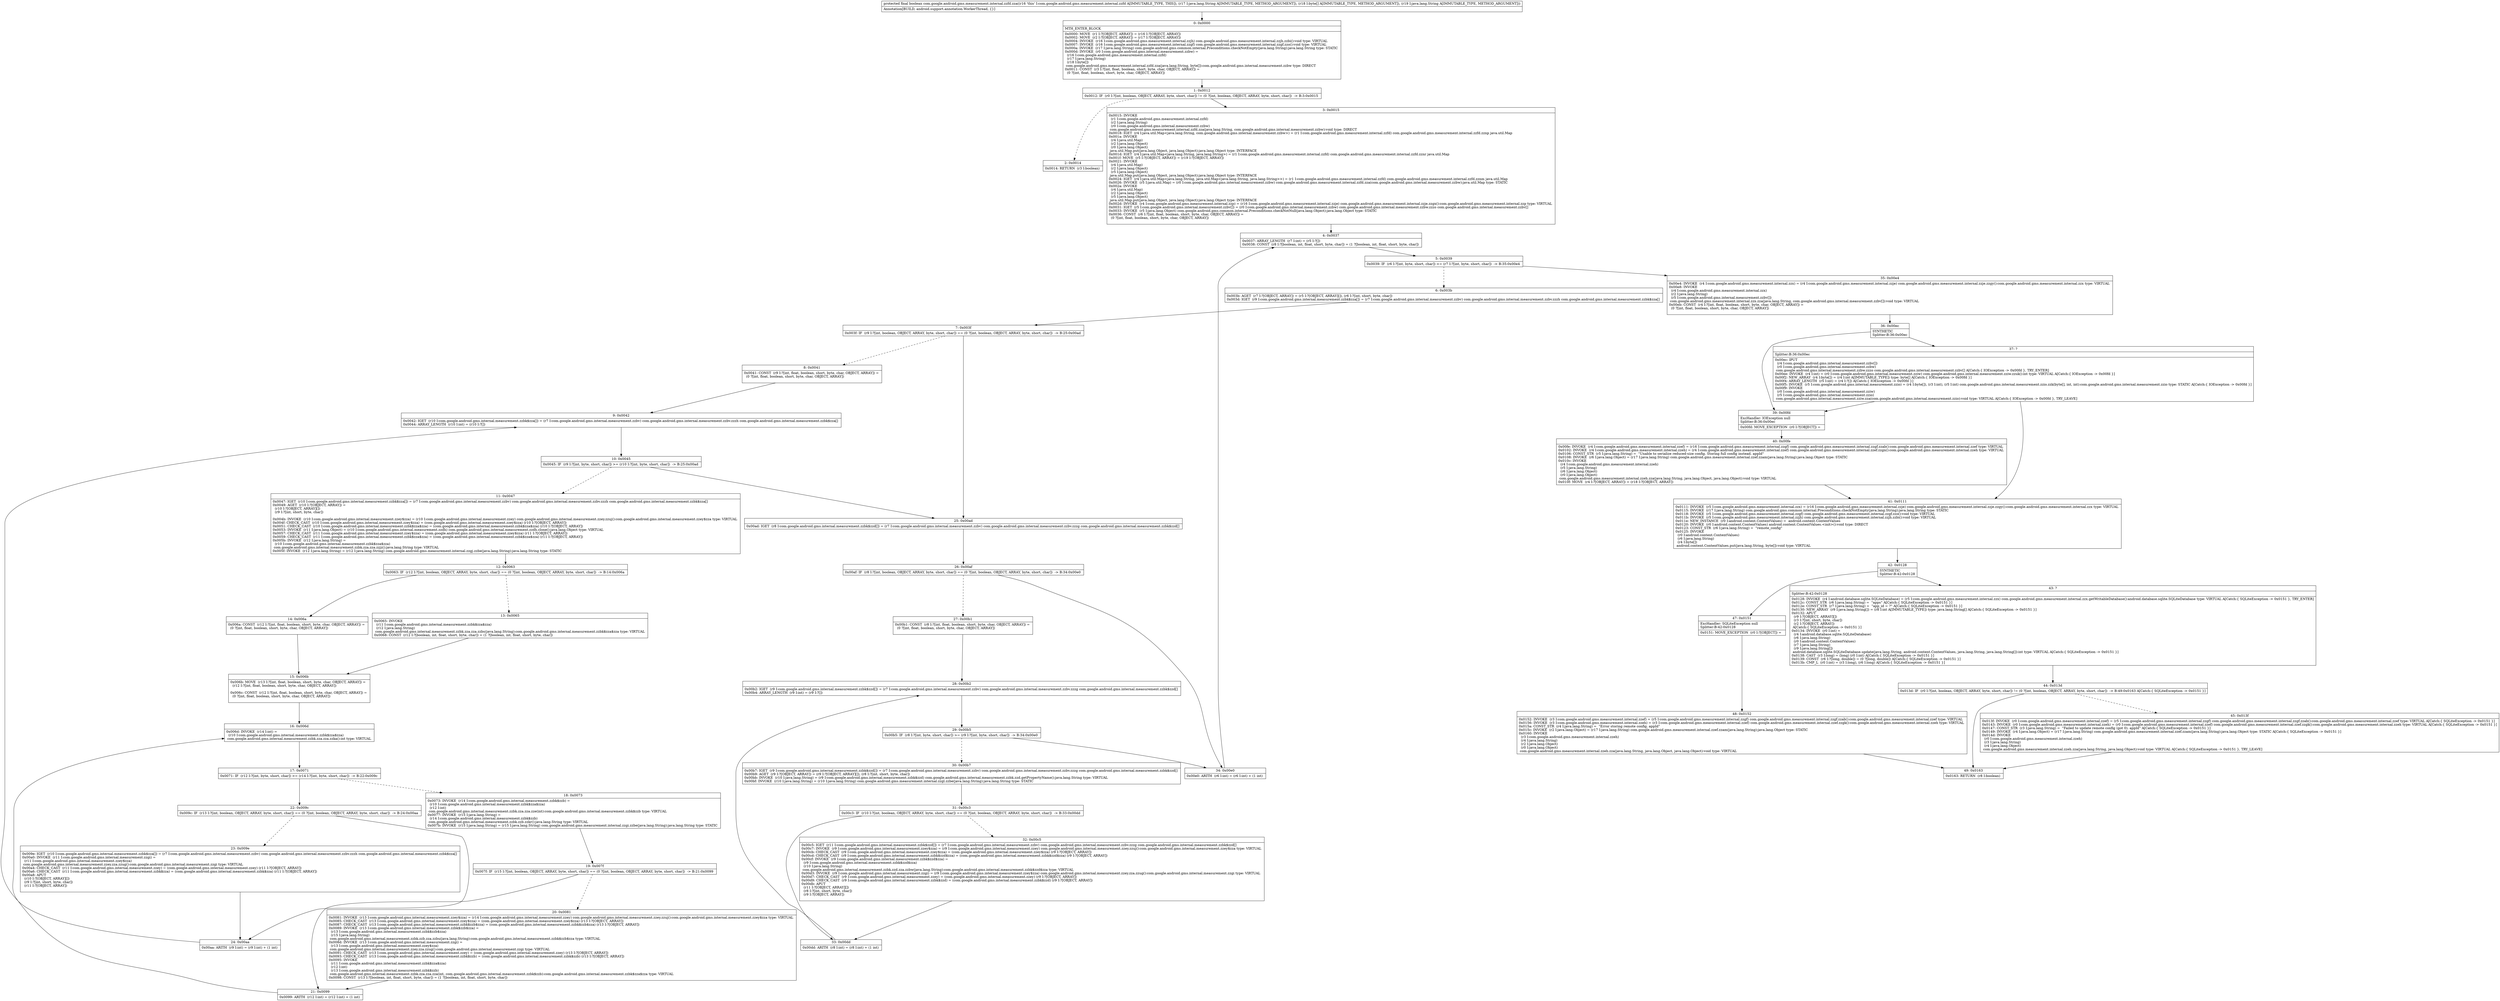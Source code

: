 digraph "CFG forcom.google.android.gms.measurement.internal.zzfd.zza(Ljava\/lang\/String;[BLjava\/lang\/String;)Z" {
Node_0 [shape=record,label="{0\:\ 0x0000|MTH_ENTER_BLOCK\l|0x0000: MOVE  (r1 I:?[OBJECT, ARRAY]) = (r16 I:?[OBJECT, ARRAY]) \l0x0002: MOVE  (r2 I:?[OBJECT, ARRAY]) = (r17 I:?[OBJECT, ARRAY]) \l0x0004: INVOKE  (r16 I:com.google.android.gms.measurement.internal.zzjh) com.google.android.gms.measurement.internal.zzjh.zzbi():void type: VIRTUAL \l0x0007: INVOKE  (r16 I:com.google.android.gms.measurement.internal.zzgf) com.google.android.gms.measurement.internal.zzgf.zzo():void type: VIRTUAL \l0x000a: INVOKE  (r17 I:java.lang.String) com.google.android.gms.common.internal.Preconditions.checkNotEmpty(java.lang.String):java.lang.String type: STATIC \l0x000d: INVOKE  (r0 I:com.google.android.gms.internal.measurement.zzbw) = \l  (r16 I:com.google.android.gms.measurement.internal.zzfd)\l  (r17 I:java.lang.String)\l  (r18 I:byte[])\l com.google.android.gms.measurement.internal.zzfd.zza(java.lang.String, byte[]):com.google.android.gms.internal.measurement.zzbw type: DIRECT \l0x0011: CONST  (r3 I:?[int, float, boolean, short, byte, char, OBJECT, ARRAY]) = \l  (0 ?[int, float, boolean, short, byte, char, OBJECT, ARRAY])\l \l}"];
Node_1 [shape=record,label="{1\:\ 0x0012|0x0012: IF  (r0 I:?[int, boolean, OBJECT, ARRAY, byte, short, char]) != (0 ?[int, boolean, OBJECT, ARRAY, byte, short, char])  \-\> B:3:0x0015 \l}"];
Node_2 [shape=record,label="{2\:\ 0x0014|0x0014: RETURN  (r3 I:boolean) \l}"];
Node_3 [shape=record,label="{3\:\ 0x0015|0x0015: INVOKE  \l  (r1 I:com.google.android.gms.measurement.internal.zzfd)\l  (r2 I:java.lang.String)\l  (r0 I:com.google.android.gms.internal.measurement.zzbw)\l com.google.android.gms.measurement.internal.zzfd.zza(java.lang.String, com.google.android.gms.internal.measurement.zzbw):void type: DIRECT \l0x0018: IGET  (r4 I:java.util.Map\<java.lang.String, com.google.android.gms.internal.measurement.zzbw\>) = (r1 I:com.google.android.gms.measurement.internal.zzfd) com.google.android.gms.measurement.internal.zzfd.zznp java.util.Map \l0x001a: INVOKE  \l  (r4 I:java.util.Map)\l  (r2 I:java.lang.Object)\l  (r0 I:java.lang.Object)\l java.util.Map.put(java.lang.Object, java.lang.Object):java.lang.Object type: INTERFACE \l0x001d: IGET  (r4 I:java.util.Map\<java.lang.String, java.lang.String\>) = (r1 I:com.google.android.gms.measurement.internal.zzfd) com.google.android.gms.measurement.internal.zzfd.zznr java.util.Map \l0x001f: MOVE  (r5 I:?[OBJECT, ARRAY]) = (r19 I:?[OBJECT, ARRAY]) \l0x0021: INVOKE  \l  (r4 I:java.util.Map)\l  (r2 I:java.lang.Object)\l  (r5 I:java.lang.Object)\l java.util.Map.put(java.lang.Object, java.lang.Object):java.lang.Object type: INTERFACE \l0x0024: IGET  (r4 I:java.util.Map\<java.lang.String, java.util.Map\<java.lang.String, java.lang.String\>\>) = (r1 I:com.google.android.gms.measurement.internal.zzfd) com.google.android.gms.measurement.internal.zzfd.zznm java.util.Map \l0x0026: INVOKE  (r5 I:java.util.Map) = (r0 I:com.google.android.gms.internal.measurement.zzbw) com.google.android.gms.measurement.internal.zzfd.zza(com.google.android.gms.internal.measurement.zzbw):java.util.Map type: STATIC \l0x002a: INVOKE  \l  (r4 I:java.util.Map)\l  (r2 I:java.lang.Object)\l  (r5 I:java.lang.Object)\l java.util.Map.put(java.lang.Object, java.lang.Object):java.lang.Object type: INTERFACE \l0x002d: INVOKE  (r4 I:com.google.android.gms.measurement.internal.zzp) = (r16 I:com.google.android.gms.measurement.internal.zzje) com.google.android.gms.measurement.internal.zzje.zzgx():com.google.android.gms.measurement.internal.zzp type: VIRTUAL \l0x0031: IGET  (r5 I:com.google.android.gms.internal.measurement.zzbv[]) = (r0 I:com.google.android.gms.internal.measurement.zzbw) com.google.android.gms.internal.measurement.zzbw.zzzo com.google.android.gms.internal.measurement.zzbv[] \l0x0033: INVOKE  (r5 I:java.lang.Object) com.google.android.gms.common.internal.Preconditions.checkNotNull(java.lang.Object):java.lang.Object type: STATIC \l0x0036: CONST  (r6 I:?[int, float, boolean, short, byte, char, OBJECT, ARRAY]) = \l  (0 ?[int, float, boolean, short, byte, char, OBJECT, ARRAY])\l \l}"];
Node_4 [shape=record,label="{4\:\ 0x0037|0x0037: ARRAY_LENGTH  (r7 I:int) = (r5 I:?[]) \l0x0038: CONST  (r8 I:?[boolean, int, float, short, byte, char]) = (1 ?[boolean, int, float, short, byte, char]) \l}"];
Node_5 [shape=record,label="{5\:\ 0x0039|0x0039: IF  (r6 I:?[int, byte, short, char]) \>= (r7 I:?[int, byte, short, char])  \-\> B:35:0x00e4 \l}"];
Node_6 [shape=record,label="{6\:\ 0x003b|0x003b: AGET  (r7 I:?[OBJECT, ARRAY]) = (r5 I:?[OBJECT, ARRAY][]), (r6 I:?[int, short, byte, char]) \l0x003d: IGET  (r9 I:com.google.android.gms.internal.measurement.zzbk$zza[]) = (r7 I:com.google.android.gms.internal.measurement.zzbv) com.google.android.gms.internal.measurement.zzbv.zzzh com.google.android.gms.internal.measurement.zzbk$zza[] \l}"];
Node_7 [shape=record,label="{7\:\ 0x003f|0x003f: IF  (r9 I:?[int, boolean, OBJECT, ARRAY, byte, short, char]) == (0 ?[int, boolean, OBJECT, ARRAY, byte, short, char])  \-\> B:25:0x00ad \l}"];
Node_8 [shape=record,label="{8\:\ 0x0041|0x0041: CONST  (r9 I:?[int, float, boolean, short, byte, char, OBJECT, ARRAY]) = \l  (0 ?[int, float, boolean, short, byte, char, OBJECT, ARRAY])\l \l}"];
Node_9 [shape=record,label="{9\:\ 0x0042|0x0042: IGET  (r10 I:com.google.android.gms.internal.measurement.zzbk$zza[]) = (r7 I:com.google.android.gms.internal.measurement.zzbv) com.google.android.gms.internal.measurement.zzbv.zzzh com.google.android.gms.internal.measurement.zzbk$zza[] \l0x0044: ARRAY_LENGTH  (r10 I:int) = (r10 I:?[]) \l}"];
Node_10 [shape=record,label="{10\:\ 0x0045|0x0045: IF  (r9 I:?[int, byte, short, char]) \>= (r10 I:?[int, byte, short, char])  \-\> B:25:0x00ad \l}"];
Node_11 [shape=record,label="{11\:\ 0x0047|0x0047: IGET  (r10 I:com.google.android.gms.internal.measurement.zzbk$zza[]) = (r7 I:com.google.android.gms.internal.measurement.zzbv) com.google.android.gms.internal.measurement.zzbv.zzzh com.google.android.gms.internal.measurement.zzbk$zza[] \l0x0049: AGET  (r10 I:?[OBJECT, ARRAY]) = \l  (r10 I:?[OBJECT, ARRAY][])\l  (r9 I:?[int, short, byte, char])\l \l0x004b: INVOKE  (r10 I:com.google.android.gms.internal.measurement.zzey$zza) = (r10 I:com.google.android.gms.internal.measurement.zzey) com.google.android.gms.internal.measurement.zzey.zzuj():com.google.android.gms.internal.measurement.zzey$zza type: VIRTUAL \l0x004f: CHECK_CAST  (r10 I:com.google.android.gms.internal.measurement.zzey$zza) = (com.google.android.gms.internal.measurement.zzey$zza) (r10 I:?[OBJECT, ARRAY]) \l0x0051: CHECK_CAST  (r10 I:com.google.android.gms.internal.measurement.zzbk$zza$zza) = (com.google.android.gms.internal.measurement.zzbk$zza$zza) (r10 I:?[OBJECT, ARRAY]) \l0x0053: INVOKE  (r11 I:java.lang.Object) = (r10 I:com.google.android.gms.internal.measurement.zzdh) com.google.android.gms.internal.measurement.zzdh.clone():java.lang.Object type: VIRTUAL \l0x0057: CHECK_CAST  (r11 I:com.google.android.gms.internal.measurement.zzey$zza) = (com.google.android.gms.internal.measurement.zzey$zza) (r11 I:?[OBJECT, ARRAY]) \l0x0059: CHECK_CAST  (r11 I:com.google.android.gms.internal.measurement.zzbk$zza$zza) = (com.google.android.gms.internal.measurement.zzbk$zza$zza) (r11 I:?[OBJECT, ARRAY]) \l0x005b: INVOKE  (r12 I:java.lang.String) = \l  (r10 I:com.google.android.gms.internal.measurement.zzbk$zza$zza)\l com.google.android.gms.internal.measurement.zzbk.zza.zza.zzjz():java.lang.String type: VIRTUAL \l0x005f: INVOKE  (r12 I:java.lang.String) = (r12 I:java.lang.String) com.google.android.gms.measurement.internal.zzgj.zzbe(java.lang.String):java.lang.String type: STATIC \l}"];
Node_12 [shape=record,label="{12\:\ 0x0063|0x0063: IF  (r12 I:?[int, boolean, OBJECT, ARRAY, byte, short, char]) == (0 ?[int, boolean, OBJECT, ARRAY, byte, short, char])  \-\> B:14:0x006a \l}"];
Node_13 [shape=record,label="{13\:\ 0x0065|0x0065: INVOKE  \l  (r11 I:com.google.android.gms.internal.measurement.zzbk$zza$zza)\l  (r12 I:java.lang.String)\l com.google.android.gms.internal.measurement.zzbk.zza.zza.zzbs(java.lang.String):com.google.android.gms.internal.measurement.zzbk$zza$zza type: VIRTUAL \l0x0068: CONST  (r12 I:?[boolean, int, float, short, byte, char]) = (1 ?[boolean, int, float, short, byte, char]) \l}"];
Node_14 [shape=record,label="{14\:\ 0x006a|0x006a: CONST  (r12 I:?[int, float, boolean, short, byte, char, OBJECT, ARRAY]) = \l  (0 ?[int, float, boolean, short, byte, char, OBJECT, ARRAY])\l \l}"];
Node_15 [shape=record,label="{15\:\ 0x006b|0x006b: MOVE  (r13 I:?[int, float, boolean, short, byte, char, OBJECT, ARRAY]) = \l  (r12 I:?[int, float, boolean, short, byte, char, OBJECT, ARRAY])\l \l0x006c: CONST  (r12 I:?[int, float, boolean, short, byte, char, OBJECT, ARRAY]) = \l  (0 ?[int, float, boolean, short, byte, char, OBJECT, ARRAY])\l \l}"];
Node_16 [shape=record,label="{16\:\ 0x006d|0x006d: INVOKE  (r14 I:int) = \l  (r10 I:com.google.android.gms.internal.measurement.zzbk$zza$zza)\l com.google.android.gms.internal.measurement.zzbk.zza.zza.zzka():int type: VIRTUAL \l}"];
Node_17 [shape=record,label="{17\:\ 0x0071|0x0071: IF  (r12 I:?[int, byte, short, char]) \>= (r14 I:?[int, byte, short, char])  \-\> B:22:0x009c \l}"];
Node_18 [shape=record,label="{18\:\ 0x0073|0x0073: INVOKE  (r14 I:com.google.android.gms.internal.measurement.zzbk$zzb) = \l  (r10 I:com.google.android.gms.internal.measurement.zzbk$zza$zza)\l  (r12 I:int)\l com.google.android.gms.internal.measurement.zzbk.zza.zza.zze(int):com.google.android.gms.internal.measurement.zzbk$zzb type: VIRTUAL \l0x0077: INVOKE  (r15 I:java.lang.String) = \l  (r14 I:com.google.android.gms.internal.measurement.zzbk$zzb)\l com.google.android.gms.internal.measurement.zzbk.zzb.zzkr():java.lang.String type: VIRTUAL \l0x007b: INVOKE  (r15 I:java.lang.String) = (r15 I:java.lang.String) com.google.android.gms.measurement.internal.zzgi.zzbe(java.lang.String):java.lang.String type: STATIC \l}"];
Node_19 [shape=record,label="{19\:\ 0x007f|0x007f: IF  (r15 I:?[int, boolean, OBJECT, ARRAY, byte, short, char]) == (0 ?[int, boolean, OBJECT, ARRAY, byte, short, char])  \-\> B:21:0x0099 \l}"];
Node_20 [shape=record,label="{20\:\ 0x0081|0x0081: INVOKE  (r13 I:com.google.android.gms.internal.measurement.zzey$zza) = (r14 I:com.google.android.gms.internal.measurement.zzey) com.google.android.gms.internal.measurement.zzey.zzuj():com.google.android.gms.internal.measurement.zzey$zza type: VIRTUAL \l0x0085: CHECK_CAST  (r13 I:com.google.android.gms.internal.measurement.zzey$zza) = (com.google.android.gms.internal.measurement.zzey$zza) (r13 I:?[OBJECT, ARRAY]) \l0x0087: CHECK_CAST  (r13 I:com.google.android.gms.internal.measurement.zzbk$zzb$zza) = (com.google.android.gms.internal.measurement.zzbk$zzb$zza) (r13 I:?[OBJECT, ARRAY]) \l0x0089: INVOKE  (r13 I:com.google.android.gms.internal.measurement.zzbk$zzb$zza) = \l  (r13 I:com.google.android.gms.internal.measurement.zzbk$zzb$zza)\l  (r15 I:java.lang.String)\l com.google.android.gms.internal.measurement.zzbk.zzb.zza.zzbu(java.lang.String):com.google.android.gms.internal.measurement.zzbk$zzb$zza type: VIRTUAL \l0x008d: INVOKE  (r13 I:com.google.android.gms.internal.measurement.zzgi) = \l  (r13 I:com.google.android.gms.internal.measurement.zzey$zza)\l com.google.android.gms.internal.measurement.zzey.zza.zzug():com.google.android.gms.internal.measurement.zzgi type: VIRTUAL \l0x0091: CHECK_CAST  (r13 I:com.google.android.gms.internal.measurement.zzey) = (com.google.android.gms.internal.measurement.zzey) (r13 I:?[OBJECT, ARRAY]) \l0x0093: CHECK_CAST  (r13 I:com.google.android.gms.internal.measurement.zzbk$zzb) = (com.google.android.gms.internal.measurement.zzbk$zzb) (r13 I:?[OBJECT, ARRAY]) \l0x0095: INVOKE  \l  (r11 I:com.google.android.gms.internal.measurement.zzbk$zza$zza)\l  (r12 I:int)\l  (r13 I:com.google.android.gms.internal.measurement.zzbk$zzb)\l com.google.android.gms.internal.measurement.zzbk.zza.zza.zza(int, com.google.android.gms.internal.measurement.zzbk$zzb):com.google.android.gms.internal.measurement.zzbk$zza$zza type: VIRTUAL \l0x0098: CONST  (r13 I:?[boolean, int, float, short, byte, char]) = (1 ?[boolean, int, float, short, byte, char]) \l}"];
Node_21 [shape=record,label="{21\:\ 0x0099|0x0099: ARITH  (r12 I:int) = (r12 I:int) + (1 int) \l}"];
Node_22 [shape=record,label="{22\:\ 0x009c|0x009c: IF  (r13 I:?[int, boolean, OBJECT, ARRAY, byte, short, char]) == (0 ?[int, boolean, OBJECT, ARRAY, byte, short, char])  \-\> B:24:0x00aa \l}"];
Node_23 [shape=record,label="{23\:\ 0x009e|0x009e: IGET  (r10 I:com.google.android.gms.internal.measurement.zzbk$zza[]) = (r7 I:com.google.android.gms.internal.measurement.zzbv) com.google.android.gms.internal.measurement.zzbv.zzzh com.google.android.gms.internal.measurement.zzbk$zza[] \l0x00a0: INVOKE  (r11 I:com.google.android.gms.internal.measurement.zzgi) = \l  (r11 I:com.google.android.gms.internal.measurement.zzey$zza)\l com.google.android.gms.internal.measurement.zzey.zza.zzug():com.google.android.gms.internal.measurement.zzgi type: VIRTUAL \l0x00a4: CHECK_CAST  (r11 I:com.google.android.gms.internal.measurement.zzey) = (com.google.android.gms.internal.measurement.zzey) (r11 I:?[OBJECT, ARRAY]) \l0x00a6: CHECK_CAST  (r11 I:com.google.android.gms.internal.measurement.zzbk$zza) = (com.google.android.gms.internal.measurement.zzbk$zza) (r11 I:?[OBJECT, ARRAY]) \l0x00a8: APUT  \l  (r10 I:?[OBJECT, ARRAY][])\l  (r9 I:?[int, short, byte, char])\l  (r11 I:?[OBJECT, ARRAY])\l \l}"];
Node_24 [shape=record,label="{24\:\ 0x00aa|0x00aa: ARITH  (r9 I:int) = (r9 I:int) + (1 int) \l}"];
Node_25 [shape=record,label="{25\:\ 0x00ad|0x00ad: IGET  (r8 I:com.google.android.gms.internal.measurement.zzbk$zzd[]) = (r7 I:com.google.android.gms.internal.measurement.zzbv) com.google.android.gms.internal.measurement.zzbv.zzzg com.google.android.gms.internal.measurement.zzbk$zzd[] \l}"];
Node_26 [shape=record,label="{26\:\ 0x00af|0x00af: IF  (r8 I:?[int, boolean, OBJECT, ARRAY, byte, short, char]) == (0 ?[int, boolean, OBJECT, ARRAY, byte, short, char])  \-\> B:34:0x00e0 \l}"];
Node_27 [shape=record,label="{27\:\ 0x00b1|0x00b1: CONST  (r8 I:?[int, float, boolean, short, byte, char, OBJECT, ARRAY]) = \l  (0 ?[int, float, boolean, short, byte, char, OBJECT, ARRAY])\l \l}"];
Node_28 [shape=record,label="{28\:\ 0x00b2|0x00b2: IGET  (r9 I:com.google.android.gms.internal.measurement.zzbk$zzd[]) = (r7 I:com.google.android.gms.internal.measurement.zzbv) com.google.android.gms.internal.measurement.zzbv.zzzg com.google.android.gms.internal.measurement.zzbk$zzd[] \l0x00b4: ARRAY_LENGTH  (r9 I:int) = (r9 I:?[]) \l}"];
Node_29 [shape=record,label="{29\:\ 0x00b5|0x00b5: IF  (r8 I:?[int, byte, short, char]) \>= (r9 I:?[int, byte, short, char])  \-\> B:34:0x00e0 \l}"];
Node_30 [shape=record,label="{30\:\ 0x00b7|0x00b7: IGET  (r9 I:com.google.android.gms.internal.measurement.zzbk$zzd[]) = (r7 I:com.google.android.gms.internal.measurement.zzbv) com.google.android.gms.internal.measurement.zzbv.zzzg com.google.android.gms.internal.measurement.zzbk$zzd[] \l0x00b9: AGET  (r9 I:?[OBJECT, ARRAY]) = (r9 I:?[OBJECT, ARRAY][]), (r8 I:?[int, short, byte, char]) \l0x00bb: INVOKE  (r10 I:java.lang.String) = (r9 I:com.google.android.gms.internal.measurement.zzbk$zzd) com.google.android.gms.internal.measurement.zzbk.zzd.getPropertyName():java.lang.String type: VIRTUAL \l0x00bf: INVOKE  (r10 I:java.lang.String) = (r10 I:java.lang.String) com.google.android.gms.measurement.internal.zzgl.zzbe(java.lang.String):java.lang.String type: STATIC \l}"];
Node_31 [shape=record,label="{31\:\ 0x00c3|0x00c3: IF  (r10 I:?[int, boolean, OBJECT, ARRAY, byte, short, char]) == (0 ?[int, boolean, OBJECT, ARRAY, byte, short, char])  \-\> B:33:0x00dd \l}"];
Node_32 [shape=record,label="{32\:\ 0x00c5|0x00c5: IGET  (r11 I:com.google.android.gms.internal.measurement.zzbk$zzd[]) = (r7 I:com.google.android.gms.internal.measurement.zzbv) com.google.android.gms.internal.measurement.zzbv.zzzg com.google.android.gms.internal.measurement.zzbk$zzd[] \l0x00c7: INVOKE  (r9 I:com.google.android.gms.internal.measurement.zzey$zza) = (r9 I:com.google.android.gms.internal.measurement.zzey) com.google.android.gms.internal.measurement.zzey.zzuj():com.google.android.gms.internal.measurement.zzey$zza type: VIRTUAL \l0x00cb: CHECK_CAST  (r9 I:com.google.android.gms.internal.measurement.zzey$zza) = (com.google.android.gms.internal.measurement.zzey$zza) (r9 I:?[OBJECT, ARRAY]) \l0x00cd: CHECK_CAST  (r9 I:com.google.android.gms.internal.measurement.zzbk$zzd$zza) = (com.google.android.gms.internal.measurement.zzbk$zzd$zza) (r9 I:?[OBJECT, ARRAY]) \l0x00cf: INVOKE  (r9 I:com.google.android.gms.internal.measurement.zzbk$zzd$zza) = \l  (r9 I:com.google.android.gms.internal.measurement.zzbk$zzd$zza)\l  (r10 I:java.lang.String)\l com.google.android.gms.internal.measurement.zzbk.zzd.zza.zzbw(java.lang.String):com.google.android.gms.internal.measurement.zzbk$zzd$zza type: VIRTUAL \l0x00d3: INVOKE  (r9 I:com.google.android.gms.internal.measurement.zzgi) = (r9 I:com.google.android.gms.internal.measurement.zzey$zza) com.google.android.gms.internal.measurement.zzey.zza.zzug():com.google.android.gms.internal.measurement.zzgi type: VIRTUAL \l0x00d7: CHECK_CAST  (r9 I:com.google.android.gms.internal.measurement.zzey) = (com.google.android.gms.internal.measurement.zzey) (r9 I:?[OBJECT, ARRAY]) \l0x00d9: CHECK_CAST  (r9 I:com.google.android.gms.internal.measurement.zzbk$zzd) = (com.google.android.gms.internal.measurement.zzbk$zzd) (r9 I:?[OBJECT, ARRAY]) \l0x00db: APUT  \l  (r11 I:?[OBJECT, ARRAY][])\l  (r8 I:?[int, short, byte, char])\l  (r9 I:?[OBJECT, ARRAY])\l \l}"];
Node_33 [shape=record,label="{33\:\ 0x00dd|0x00dd: ARITH  (r8 I:int) = (r8 I:int) + (1 int) \l}"];
Node_34 [shape=record,label="{34\:\ 0x00e0|0x00e0: ARITH  (r6 I:int) = (r6 I:int) + (1 int) \l}"];
Node_35 [shape=record,label="{35\:\ 0x00e4|0x00e4: INVOKE  (r4 I:com.google.android.gms.measurement.internal.zzx) = (r4 I:com.google.android.gms.measurement.internal.zzje) com.google.android.gms.measurement.internal.zzje.zzgy():com.google.android.gms.measurement.internal.zzx type: VIRTUAL \l0x00e8: INVOKE  \l  (r4 I:com.google.android.gms.measurement.internal.zzx)\l  (r2 I:java.lang.String)\l  (r5 I:com.google.android.gms.internal.measurement.zzbv[])\l com.google.android.gms.measurement.internal.zzx.zza(java.lang.String, com.google.android.gms.internal.measurement.zzbv[]):void type: VIRTUAL \l0x00eb: CONST  (r4 I:?[int, float, boolean, short, byte, char, OBJECT, ARRAY]) = \l  (0 ?[int, float, boolean, short, byte, char, OBJECT, ARRAY])\l \l}"];
Node_36 [shape=record,label="{36\:\ 0x00ec|SYNTHETIC\lSplitter:B:36:0x00ec\l}"];
Node_37 [shape=record,label="{37\:\ ?|Splitter:B:36:0x00ec\l|0x00ec: IPUT  \l  (r4 I:com.google.android.gms.internal.measurement.zzbv[])\l  (r0 I:com.google.android.gms.internal.measurement.zzbw)\l com.google.android.gms.internal.measurement.zzbw.zzzo com.google.android.gms.internal.measurement.zzbv[] A[Catch:\{ IOException \-\> 0x00fd \}, TRY_ENTER]\l0x00ee: INVOKE  (r4 I:int) = (r0 I:com.google.android.gms.internal.measurement.zziw) com.google.android.gms.internal.measurement.zziw.zzuk():int type: VIRTUAL A[Catch:\{ IOException \-\> 0x00fd \}]\l0x00f2: NEW_ARRAY  (r4 I:byte[]) = (r4 I:int A[IMMUTABLE_TYPE]) type: byte[] A[Catch:\{ IOException \-\> 0x00fd \}]\l0x00f4: ARRAY_LENGTH  (r5 I:int) = (r4 I:?[]) A[Catch:\{ IOException \-\> 0x00fd \}]\l0x00f5: INVOKE  (r5 I:com.google.android.gms.internal.measurement.zzio) = (r4 I:byte[]), (r3 I:int), (r5 I:int) com.google.android.gms.internal.measurement.zzio.zzk(byte[], int, int):com.google.android.gms.internal.measurement.zzio type: STATIC A[Catch:\{ IOException \-\> 0x00fd \}]\l0x00f9: INVOKE  \l  (r0 I:com.google.android.gms.internal.measurement.zziw)\l  (r5 I:com.google.android.gms.internal.measurement.zzio)\l com.google.android.gms.internal.measurement.zziw.zza(com.google.android.gms.internal.measurement.zzio):void type: VIRTUAL A[Catch:\{ IOException \-\> 0x00fd \}, TRY_LEAVE]\l}"];
Node_39 [shape=record,label="{39\:\ 0x00fd|ExcHandler: IOException null\lSplitter:B:36:0x00ec\l|0x00fd: MOVE_EXCEPTION  (r0 I:?[OBJECT]) =  \l}"];
Node_40 [shape=record,label="{40\:\ 0x00fe|0x00fe: INVOKE  (r4 I:com.google.android.gms.measurement.internal.zzef) = (r16 I:com.google.android.gms.measurement.internal.zzgf) com.google.android.gms.measurement.internal.zzgf.zzab():com.google.android.gms.measurement.internal.zzef type: VIRTUAL \l0x0102: INVOKE  (r4 I:com.google.android.gms.measurement.internal.zzeh) = (r4 I:com.google.android.gms.measurement.internal.zzef) com.google.android.gms.measurement.internal.zzef.zzgn():com.google.android.gms.measurement.internal.zzeh type: VIRTUAL \l0x0106: CONST_STR  (r5 I:java.lang.String) =  \"Unable to serialize reduced\-size config. Storing full config instead. appId\" \l0x0108: INVOKE  (r6 I:java.lang.Object) = (r17 I:java.lang.String) com.google.android.gms.measurement.internal.zzef.zzam(java.lang.String):java.lang.Object type: STATIC \l0x010c: INVOKE  \l  (r4 I:com.google.android.gms.measurement.internal.zzeh)\l  (r5 I:java.lang.String)\l  (r6 I:java.lang.Object)\l  (r0 I:java.lang.Object)\l com.google.android.gms.measurement.internal.zzeh.zza(java.lang.String, java.lang.Object, java.lang.Object):void type: VIRTUAL \l0x010f: MOVE  (r4 I:?[OBJECT, ARRAY]) = (r18 I:?[OBJECT, ARRAY]) \l}"];
Node_41 [shape=record,label="{41\:\ 0x0111|0x0111: INVOKE  (r5 I:com.google.android.gms.measurement.internal.zzx) = (r16 I:com.google.android.gms.measurement.internal.zzje) com.google.android.gms.measurement.internal.zzje.zzgy():com.google.android.gms.measurement.internal.zzx type: VIRTUAL \l0x0115: INVOKE  (r17 I:java.lang.String) com.google.android.gms.common.internal.Preconditions.checkNotEmpty(java.lang.String):java.lang.String type: STATIC \l0x0118: INVOKE  (r5 I:com.google.android.gms.measurement.internal.zzgf) com.google.android.gms.measurement.internal.zzgf.zzo():void type: VIRTUAL \l0x011b: INVOKE  (r5 I:com.google.android.gms.measurement.internal.zzjh) com.google.android.gms.measurement.internal.zzjh.zzbi():void type: VIRTUAL \l0x011e: NEW_INSTANCE  (r0 I:android.content.ContentValues) =  android.content.ContentValues \l0x0120: INVOKE  (r0 I:android.content.ContentValues) android.content.ContentValues.\<init\>():void type: DIRECT \l0x0123: CONST_STR  (r6 I:java.lang.String) =  \"remote_config\" \l0x0125: INVOKE  \l  (r0 I:android.content.ContentValues)\l  (r6 I:java.lang.String)\l  (r4 I:byte[])\l android.content.ContentValues.put(java.lang.String, byte[]):void type: VIRTUAL \l}"];
Node_42 [shape=record,label="{42\:\ 0x0128|SYNTHETIC\lSplitter:B:42:0x0128\l}"];
Node_43 [shape=record,label="{43\:\ ?|Splitter:B:42:0x0128\l|0x0128: INVOKE  (r4 I:android.database.sqlite.SQLiteDatabase) = (r5 I:com.google.android.gms.measurement.internal.zzx) com.google.android.gms.measurement.internal.zzx.getWritableDatabase():android.database.sqlite.SQLiteDatabase type: VIRTUAL A[Catch:\{ SQLiteException \-\> 0x0151 \}, TRY_ENTER]\l0x012c: CONST_STR  (r6 I:java.lang.String) =  \"apps\" A[Catch:\{ SQLiteException \-\> 0x0151 \}]\l0x012e: CONST_STR  (r7 I:java.lang.String) =  \"app_id = ?\" A[Catch:\{ SQLiteException \-\> 0x0151 \}]\l0x0130: NEW_ARRAY  (r9 I:java.lang.String[]) = (r8 I:int A[IMMUTABLE_TYPE]) type: java.lang.String[] A[Catch:\{ SQLiteException \-\> 0x0151 \}]\l0x0132: APUT  \l  (r9 I:?[OBJECT, ARRAY][])\l  (r3 I:?[int, short, byte, char])\l  (r2 I:?[OBJECT, ARRAY])\l A[Catch:\{ SQLiteException \-\> 0x0151 \}]\l0x0134: INVOKE  (r0 I:int) = \l  (r4 I:android.database.sqlite.SQLiteDatabase)\l  (r6 I:java.lang.String)\l  (r0 I:android.content.ContentValues)\l  (r7 I:java.lang.String)\l  (r9 I:java.lang.String[])\l android.database.sqlite.SQLiteDatabase.update(java.lang.String, android.content.ContentValues, java.lang.String, java.lang.String[]):int type: VIRTUAL A[Catch:\{ SQLiteException \-\> 0x0151 \}]\l0x0138: CAST  (r3 I:long) = (long) (r0 I:int) A[Catch:\{ SQLiteException \-\> 0x0151 \}]\l0x0139: CONST  (r6 I:?[long, double]) = (0 ?[long, double]) A[Catch:\{ SQLiteException \-\> 0x0151 \}]\l0x013b: CMP_L  (r0 I:int) = (r3 I:long), (r6 I:long) A[Catch:\{ SQLiteException \-\> 0x0151 \}]\l}"];
Node_44 [shape=record,label="{44\:\ 0x013d|0x013d: IF  (r0 I:?[int, boolean, OBJECT, ARRAY, byte, short, char]) != (0 ?[int, boolean, OBJECT, ARRAY, byte, short, char])  \-\> B:49:0x0163 A[Catch:\{ SQLiteException \-\> 0x0151 \}]\l}"];
Node_45 [shape=record,label="{45\:\ 0x013f|0x013f: INVOKE  (r0 I:com.google.android.gms.measurement.internal.zzef) = (r5 I:com.google.android.gms.measurement.internal.zzgf) com.google.android.gms.measurement.internal.zzgf.zzab():com.google.android.gms.measurement.internal.zzef type: VIRTUAL A[Catch:\{ SQLiteException \-\> 0x0151 \}]\l0x0143: INVOKE  (r0 I:com.google.android.gms.measurement.internal.zzeh) = (r0 I:com.google.android.gms.measurement.internal.zzef) com.google.android.gms.measurement.internal.zzef.zzgk():com.google.android.gms.measurement.internal.zzeh type: VIRTUAL A[Catch:\{ SQLiteException \-\> 0x0151 \}]\l0x0147: CONST_STR  (r3 I:java.lang.String) =  \"Failed to update remote config (got 0). appId\" A[Catch:\{ SQLiteException \-\> 0x0151 \}]\l0x0149: INVOKE  (r4 I:java.lang.Object) = (r17 I:java.lang.String) com.google.android.gms.measurement.internal.zzef.zzam(java.lang.String):java.lang.Object type: STATIC A[Catch:\{ SQLiteException \-\> 0x0151 \}]\l0x014d: INVOKE  \l  (r0 I:com.google.android.gms.measurement.internal.zzeh)\l  (r3 I:java.lang.String)\l  (r4 I:java.lang.Object)\l com.google.android.gms.measurement.internal.zzeh.zza(java.lang.String, java.lang.Object):void type: VIRTUAL A[Catch:\{ SQLiteException \-\> 0x0151 \}, TRY_LEAVE]\l}"];
Node_47 [shape=record,label="{47\:\ 0x0151|ExcHandler: SQLiteException null\lSplitter:B:42:0x0128\l|0x0151: MOVE_EXCEPTION  (r0 I:?[OBJECT]) =  \l}"];
Node_48 [shape=record,label="{48\:\ 0x0152|0x0152: INVOKE  (r3 I:com.google.android.gms.measurement.internal.zzef) = (r5 I:com.google.android.gms.measurement.internal.zzgf) com.google.android.gms.measurement.internal.zzgf.zzab():com.google.android.gms.measurement.internal.zzef type: VIRTUAL \l0x0156: INVOKE  (r3 I:com.google.android.gms.measurement.internal.zzeh) = (r3 I:com.google.android.gms.measurement.internal.zzef) com.google.android.gms.measurement.internal.zzef.zzgk():com.google.android.gms.measurement.internal.zzeh type: VIRTUAL \l0x015a: CONST_STR  (r4 I:java.lang.String) =  \"Error storing remote config. appId\" \l0x015c: INVOKE  (r2 I:java.lang.Object) = (r17 I:java.lang.String) com.google.android.gms.measurement.internal.zzef.zzam(java.lang.String):java.lang.Object type: STATIC \l0x0160: INVOKE  \l  (r3 I:com.google.android.gms.measurement.internal.zzeh)\l  (r4 I:java.lang.String)\l  (r2 I:java.lang.Object)\l  (r0 I:java.lang.Object)\l com.google.android.gms.measurement.internal.zzeh.zza(java.lang.String, java.lang.Object, java.lang.Object):void type: VIRTUAL \l}"];
Node_49 [shape=record,label="{49\:\ 0x0163|0x0163: RETURN  (r8 I:boolean) \l}"];
MethodNode[shape=record,label="{protected final boolean com.google.android.gms.measurement.internal.zzfd.zza((r16 'this' I:com.google.android.gms.measurement.internal.zzfd A[IMMUTABLE_TYPE, THIS]), (r17 I:java.lang.String A[IMMUTABLE_TYPE, METHOD_ARGUMENT]), (r18 I:byte[] A[IMMUTABLE_TYPE, METHOD_ARGUMENT]), (r19 I:java.lang.String A[IMMUTABLE_TYPE, METHOD_ARGUMENT]))  | Annotation[BUILD, android.support.annotation.WorkerThread, \{\}]\l}"];
MethodNode -> Node_0;
Node_0 -> Node_1;
Node_1 -> Node_2[style=dashed];
Node_1 -> Node_3;
Node_3 -> Node_4;
Node_4 -> Node_5;
Node_5 -> Node_6[style=dashed];
Node_5 -> Node_35;
Node_6 -> Node_7;
Node_7 -> Node_8[style=dashed];
Node_7 -> Node_25;
Node_8 -> Node_9;
Node_9 -> Node_10;
Node_10 -> Node_11[style=dashed];
Node_10 -> Node_25;
Node_11 -> Node_12;
Node_12 -> Node_13[style=dashed];
Node_12 -> Node_14;
Node_13 -> Node_15;
Node_14 -> Node_15;
Node_15 -> Node_16;
Node_16 -> Node_17;
Node_17 -> Node_18[style=dashed];
Node_17 -> Node_22;
Node_18 -> Node_19;
Node_19 -> Node_20[style=dashed];
Node_19 -> Node_21;
Node_20 -> Node_21;
Node_21 -> Node_16;
Node_22 -> Node_23[style=dashed];
Node_22 -> Node_24;
Node_23 -> Node_24;
Node_24 -> Node_9;
Node_25 -> Node_26;
Node_26 -> Node_27[style=dashed];
Node_26 -> Node_34;
Node_27 -> Node_28;
Node_28 -> Node_29;
Node_29 -> Node_30[style=dashed];
Node_29 -> Node_34;
Node_30 -> Node_31;
Node_31 -> Node_32[style=dashed];
Node_31 -> Node_33;
Node_32 -> Node_33;
Node_33 -> Node_28;
Node_34 -> Node_4;
Node_35 -> Node_36;
Node_36 -> Node_37;
Node_36 -> Node_39;
Node_37 -> Node_39;
Node_37 -> Node_41;
Node_39 -> Node_40;
Node_40 -> Node_41;
Node_41 -> Node_42;
Node_42 -> Node_43;
Node_42 -> Node_47;
Node_43 -> Node_44;
Node_44 -> Node_45[style=dashed];
Node_44 -> Node_49;
Node_45 -> Node_49;
Node_47 -> Node_48;
Node_48 -> Node_49;
}

